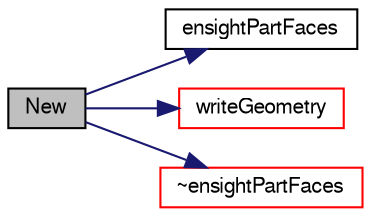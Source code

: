 digraph "New"
{
  bgcolor="transparent";
  edge [fontname="FreeSans",fontsize="10",labelfontname="FreeSans",labelfontsize="10"];
  node [fontname="FreeSans",fontsize="10",shape=record];
  rankdir="LR";
  Node398 [label="New",height=0.2,width=0.4,color="black", fillcolor="grey75", style="filled", fontcolor="black"];
  Node398 -> Node399 [color="midnightblue",fontsize="10",style="solid",fontname="FreeSans"];
  Node399 [label="ensightPartFaces",height=0.2,width=0.4,color="black",URL="$a21318.html#ac42c63c7b86bd3d5a60ab3b129cc8483",tooltip="Construct empty part with number and description. "];
  Node398 -> Node400 [color="midnightblue",fontsize="10",style="solid",fontname="FreeSans"];
  Node400 [label="writeGeometry",height=0.2,width=0.4,color="red",URL="$a21318.html#a8ef8341adf8a66022bef78abd1f0a1cf",tooltip="write geometry "];
  Node398 -> Node467 [color="midnightblue",fontsize="10",style="solid",fontname="FreeSans"];
  Node467 [label="~ensightPartFaces",height=0.2,width=0.4,color="red",URL="$a21318.html#a14de2ff7b80404c4c623306350f8f271",tooltip="Destructor. "];
}
